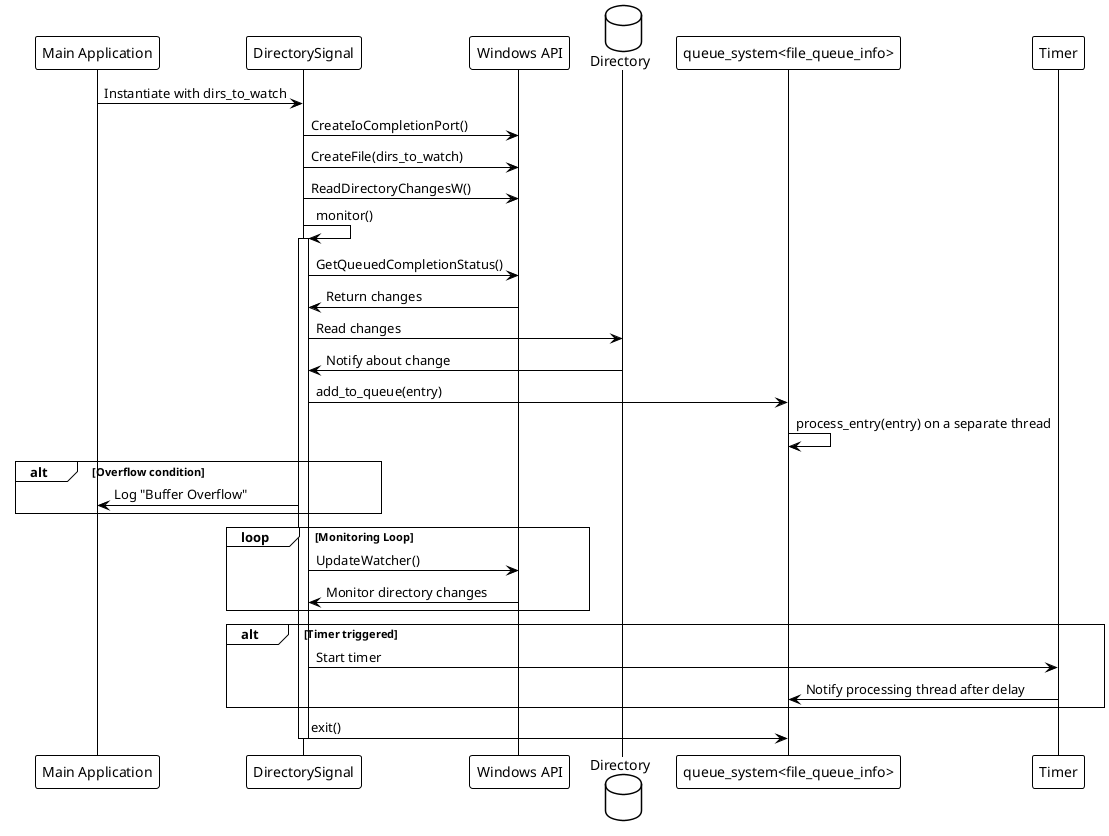 @startuml directorysignal
!theme plain

participant "Main Application" as app
participant "DirectorySignal" as ds
participant "Windows API" as winapi
database "Directory" as dir
participant "queue_system<file_queue_info>" as qs
participant "Timer" as timer

app -> ds : Instantiate with dirs_to_watch
ds -> winapi : CreateIoCompletionPort()
ds -> winapi : CreateFile(dirs_to_watch)
ds -> winapi : ReadDirectoryChangesW()
ds -> ds : monitor()
activate ds

ds -> winapi : GetQueuedCompletionStatus()
winapi -> ds : Return changes
ds -> dir : Read changes
dir -> ds : Notify about change

ds -> qs : add_to_queue(entry)
qs -> qs : process_entry(entry) on a separate thread

alt Overflow condition
    ds -> app : Log "Buffer Overflow"
end

loop Monitoring Loop
    ds -> winapi : UpdateWatcher()
    winapi -> ds : Monitor directory changes
end

alt Timer triggered
    ds -> timer : Start timer
    timer -> qs : Notify processing thread after delay
end

ds -> qs : exit()
deactivate ds

@enduml
